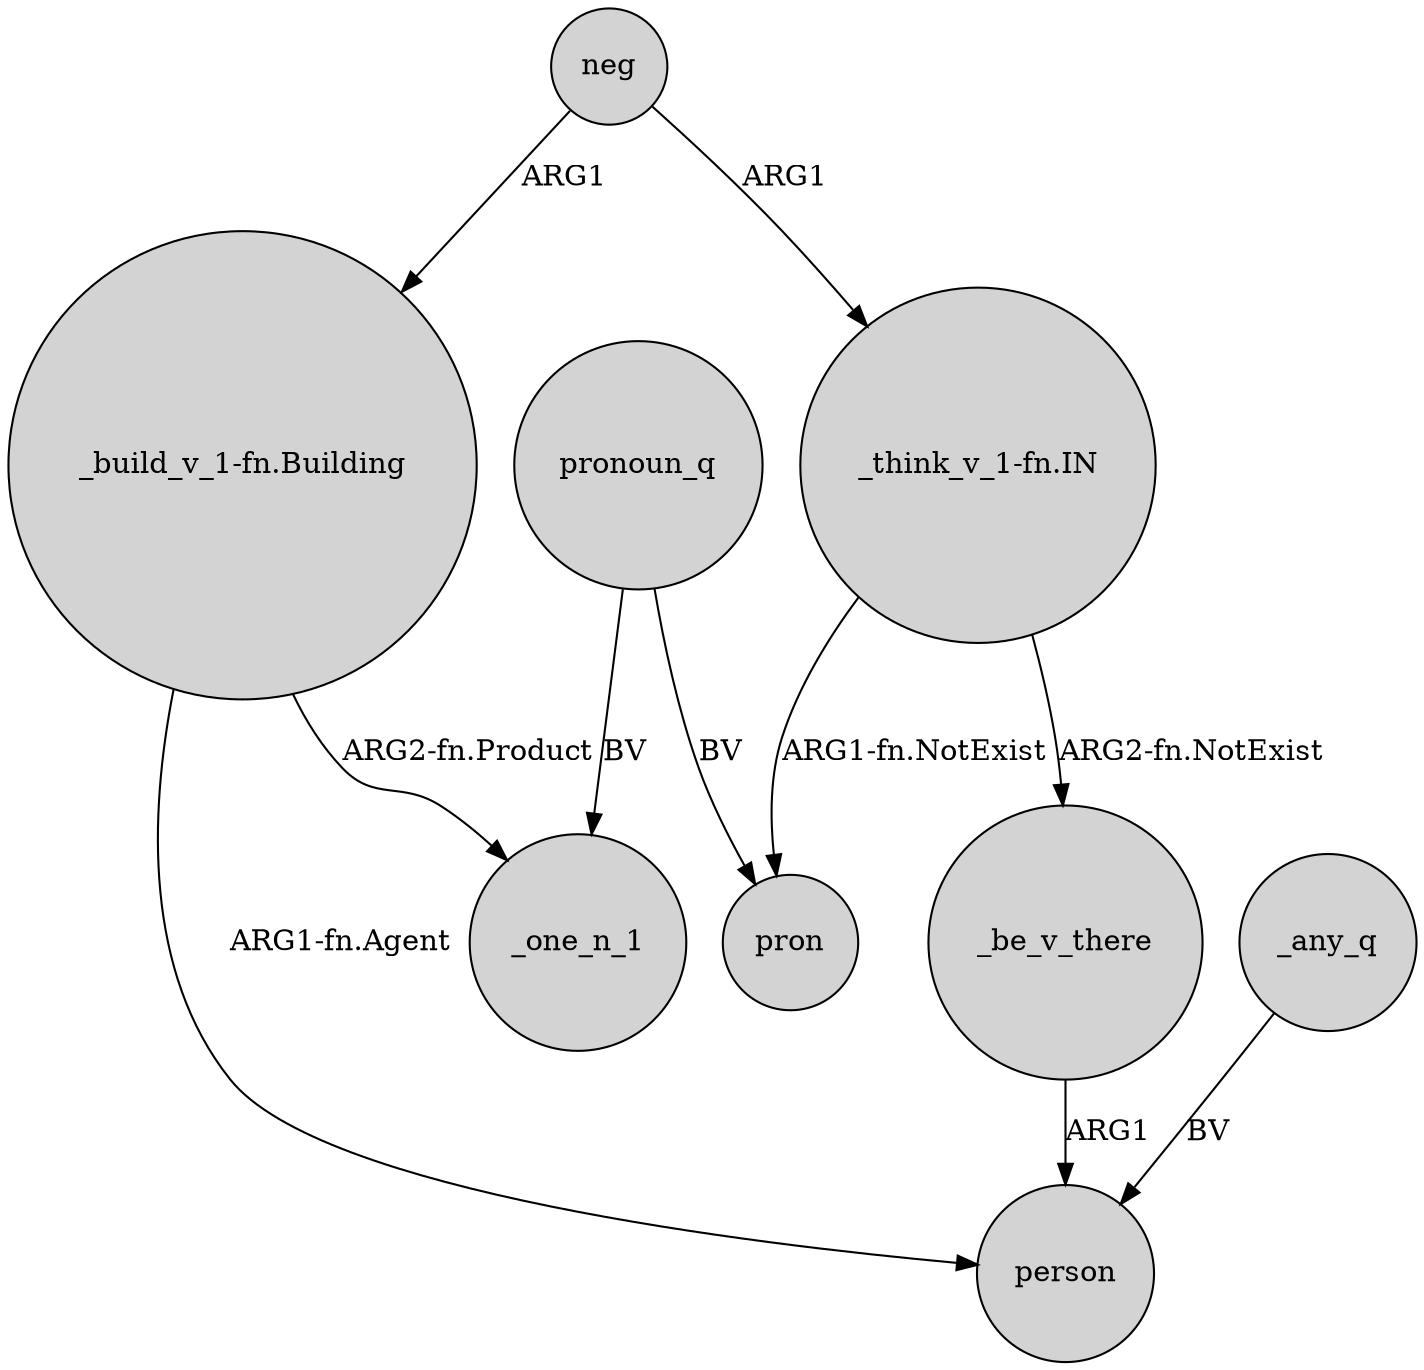 digraph {
	node [shape=circle style=filled]
	"_build_v_1-fn.Building" -> person [label="ARG1-fn.Agent"]
	_be_v_there -> person [label=ARG1]
	neg -> "_build_v_1-fn.Building" [label=ARG1]
	_any_q -> person [label=BV]
	"_build_v_1-fn.Building" -> _one_n_1 [label="ARG2-fn.Product"]
	"_think_v_1-fn.IN" -> pron [label="ARG1-fn.NotExist"]
	neg -> "_think_v_1-fn.IN" [label=ARG1]
	pronoun_q -> _one_n_1 [label=BV]
	"_think_v_1-fn.IN" -> _be_v_there [label="ARG2-fn.NotExist"]
	pronoun_q -> pron [label=BV]
}
